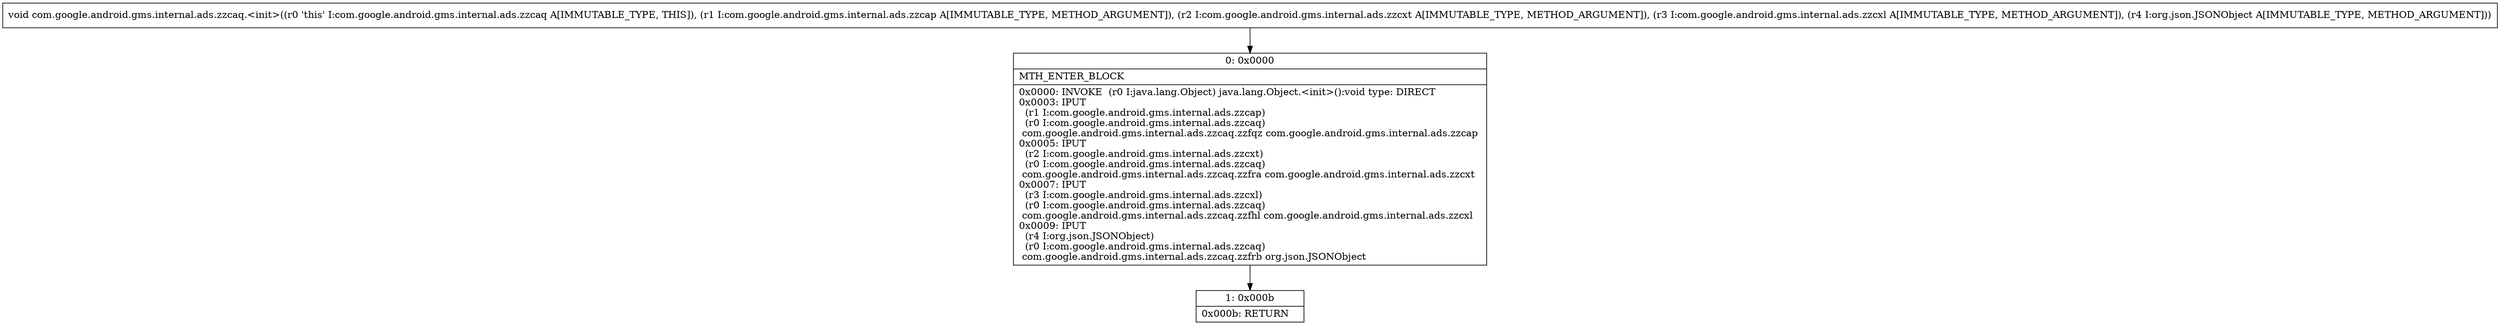 digraph "CFG forcom.google.android.gms.internal.ads.zzcaq.\<init\>(Lcom\/google\/android\/gms\/internal\/ads\/zzcap;Lcom\/google\/android\/gms\/internal\/ads\/zzcxt;Lcom\/google\/android\/gms\/internal\/ads\/zzcxl;Lorg\/json\/JSONObject;)V" {
Node_0 [shape=record,label="{0\:\ 0x0000|MTH_ENTER_BLOCK\l|0x0000: INVOKE  (r0 I:java.lang.Object) java.lang.Object.\<init\>():void type: DIRECT \l0x0003: IPUT  \l  (r1 I:com.google.android.gms.internal.ads.zzcap)\l  (r0 I:com.google.android.gms.internal.ads.zzcaq)\l com.google.android.gms.internal.ads.zzcaq.zzfqz com.google.android.gms.internal.ads.zzcap \l0x0005: IPUT  \l  (r2 I:com.google.android.gms.internal.ads.zzcxt)\l  (r0 I:com.google.android.gms.internal.ads.zzcaq)\l com.google.android.gms.internal.ads.zzcaq.zzfra com.google.android.gms.internal.ads.zzcxt \l0x0007: IPUT  \l  (r3 I:com.google.android.gms.internal.ads.zzcxl)\l  (r0 I:com.google.android.gms.internal.ads.zzcaq)\l com.google.android.gms.internal.ads.zzcaq.zzfhl com.google.android.gms.internal.ads.zzcxl \l0x0009: IPUT  \l  (r4 I:org.json.JSONObject)\l  (r0 I:com.google.android.gms.internal.ads.zzcaq)\l com.google.android.gms.internal.ads.zzcaq.zzfrb org.json.JSONObject \l}"];
Node_1 [shape=record,label="{1\:\ 0x000b|0x000b: RETURN   \l}"];
MethodNode[shape=record,label="{void com.google.android.gms.internal.ads.zzcaq.\<init\>((r0 'this' I:com.google.android.gms.internal.ads.zzcaq A[IMMUTABLE_TYPE, THIS]), (r1 I:com.google.android.gms.internal.ads.zzcap A[IMMUTABLE_TYPE, METHOD_ARGUMENT]), (r2 I:com.google.android.gms.internal.ads.zzcxt A[IMMUTABLE_TYPE, METHOD_ARGUMENT]), (r3 I:com.google.android.gms.internal.ads.zzcxl A[IMMUTABLE_TYPE, METHOD_ARGUMENT]), (r4 I:org.json.JSONObject A[IMMUTABLE_TYPE, METHOD_ARGUMENT])) }"];
MethodNode -> Node_0;
Node_0 -> Node_1;
}

